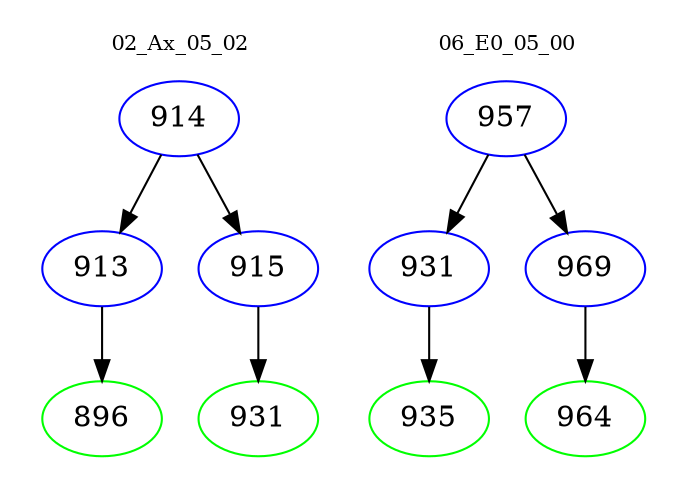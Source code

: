 digraph{
subgraph cluster_0 {
color = white
label = "02_Ax_05_02";
fontsize=10;
T0_914 [label="914", color="blue"]
T0_914 -> T0_913 [color="black"]
T0_913 [label="913", color="blue"]
T0_913 -> T0_896 [color="black"]
T0_896 [label="896", color="green"]
T0_914 -> T0_915 [color="black"]
T0_915 [label="915", color="blue"]
T0_915 -> T0_931 [color="black"]
T0_931 [label="931", color="green"]
}
subgraph cluster_1 {
color = white
label = "06_E0_05_00";
fontsize=10;
T1_957 [label="957", color="blue"]
T1_957 -> T1_931 [color="black"]
T1_931 [label="931", color="blue"]
T1_931 -> T1_935 [color="black"]
T1_935 [label="935", color="green"]
T1_957 -> T1_969 [color="black"]
T1_969 [label="969", color="blue"]
T1_969 -> T1_964 [color="black"]
T1_964 [label="964", color="green"]
}
}
